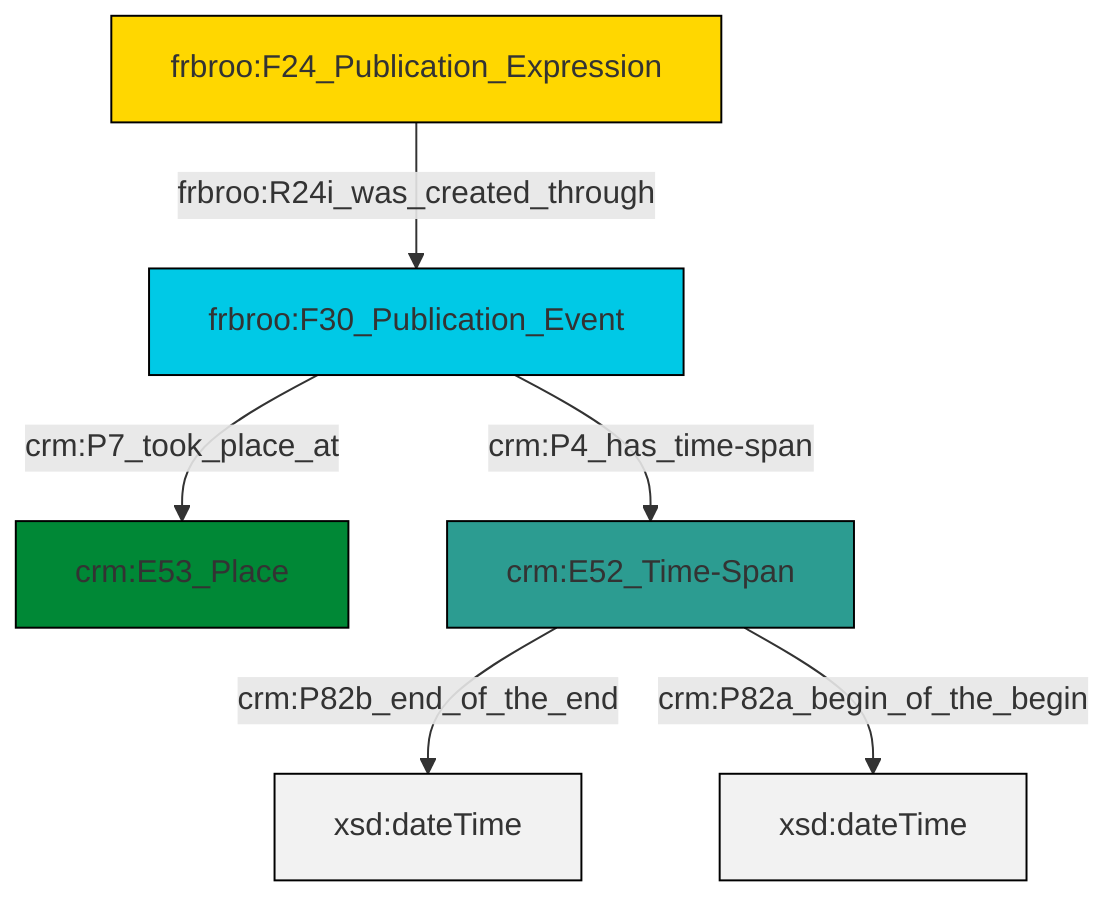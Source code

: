 graph TD
classDef Literal fill:#f2f2f2,stroke:#000000;
classDef CRM_Entity fill:#FFFFFF,stroke:#000000;
classDef Temporal_Entity fill:#00C9E6, stroke:#000000;
classDef Type fill:#E18312, stroke:#000000;
classDef Time-Span fill:#2C9C91, stroke:#000000;
classDef Appellation fill:#FFEB7F, stroke:#000000;
classDef Place fill:#008836, stroke:#000000;
classDef Persistent_Item fill:#B266B2, stroke:#000000;
classDef Conceptual_Object fill:#FFD700, stroke:#000000;
classDef Physical_Thing fill:#D2B48C, stroke:#000000;
classDef Actor fill:#f58aad, stroke:#000000;
classDef PC_Classes fill:#4ce600, stroke:#000000;
classDef Multi fill:#cccccc,stroke:#000000;

4["crm:E52_Time-Span"]:::Time-Span -->|crm:P82b_end_of_the_end| 5[xsd:dateTime]:::Literal
4["crm:E52_Time-Span"]:::Time-Span -->|crm:P82a_begin_of_the_begin| 6[xsd:dateTime]:::Literal
7["frbroo:F30_Publication_Event"]:::Temporal_Entity -->|crm:P4_has_time-span| 4["crm:E52_Time-Span"]:::Time-Span
7["frbroo:F30_Publication_Event"]:::Temporal_Entity -->|crm:P7_took_place_at| 0["crm:E53_Place"]:::Place
2["frbroo:F24_Publication_Expression"]:::Conceptual_Object -->|frbroo:R24i_was_created_through| 7["frbroo:F30_Publication_Event"]:::Temporal_Entity
